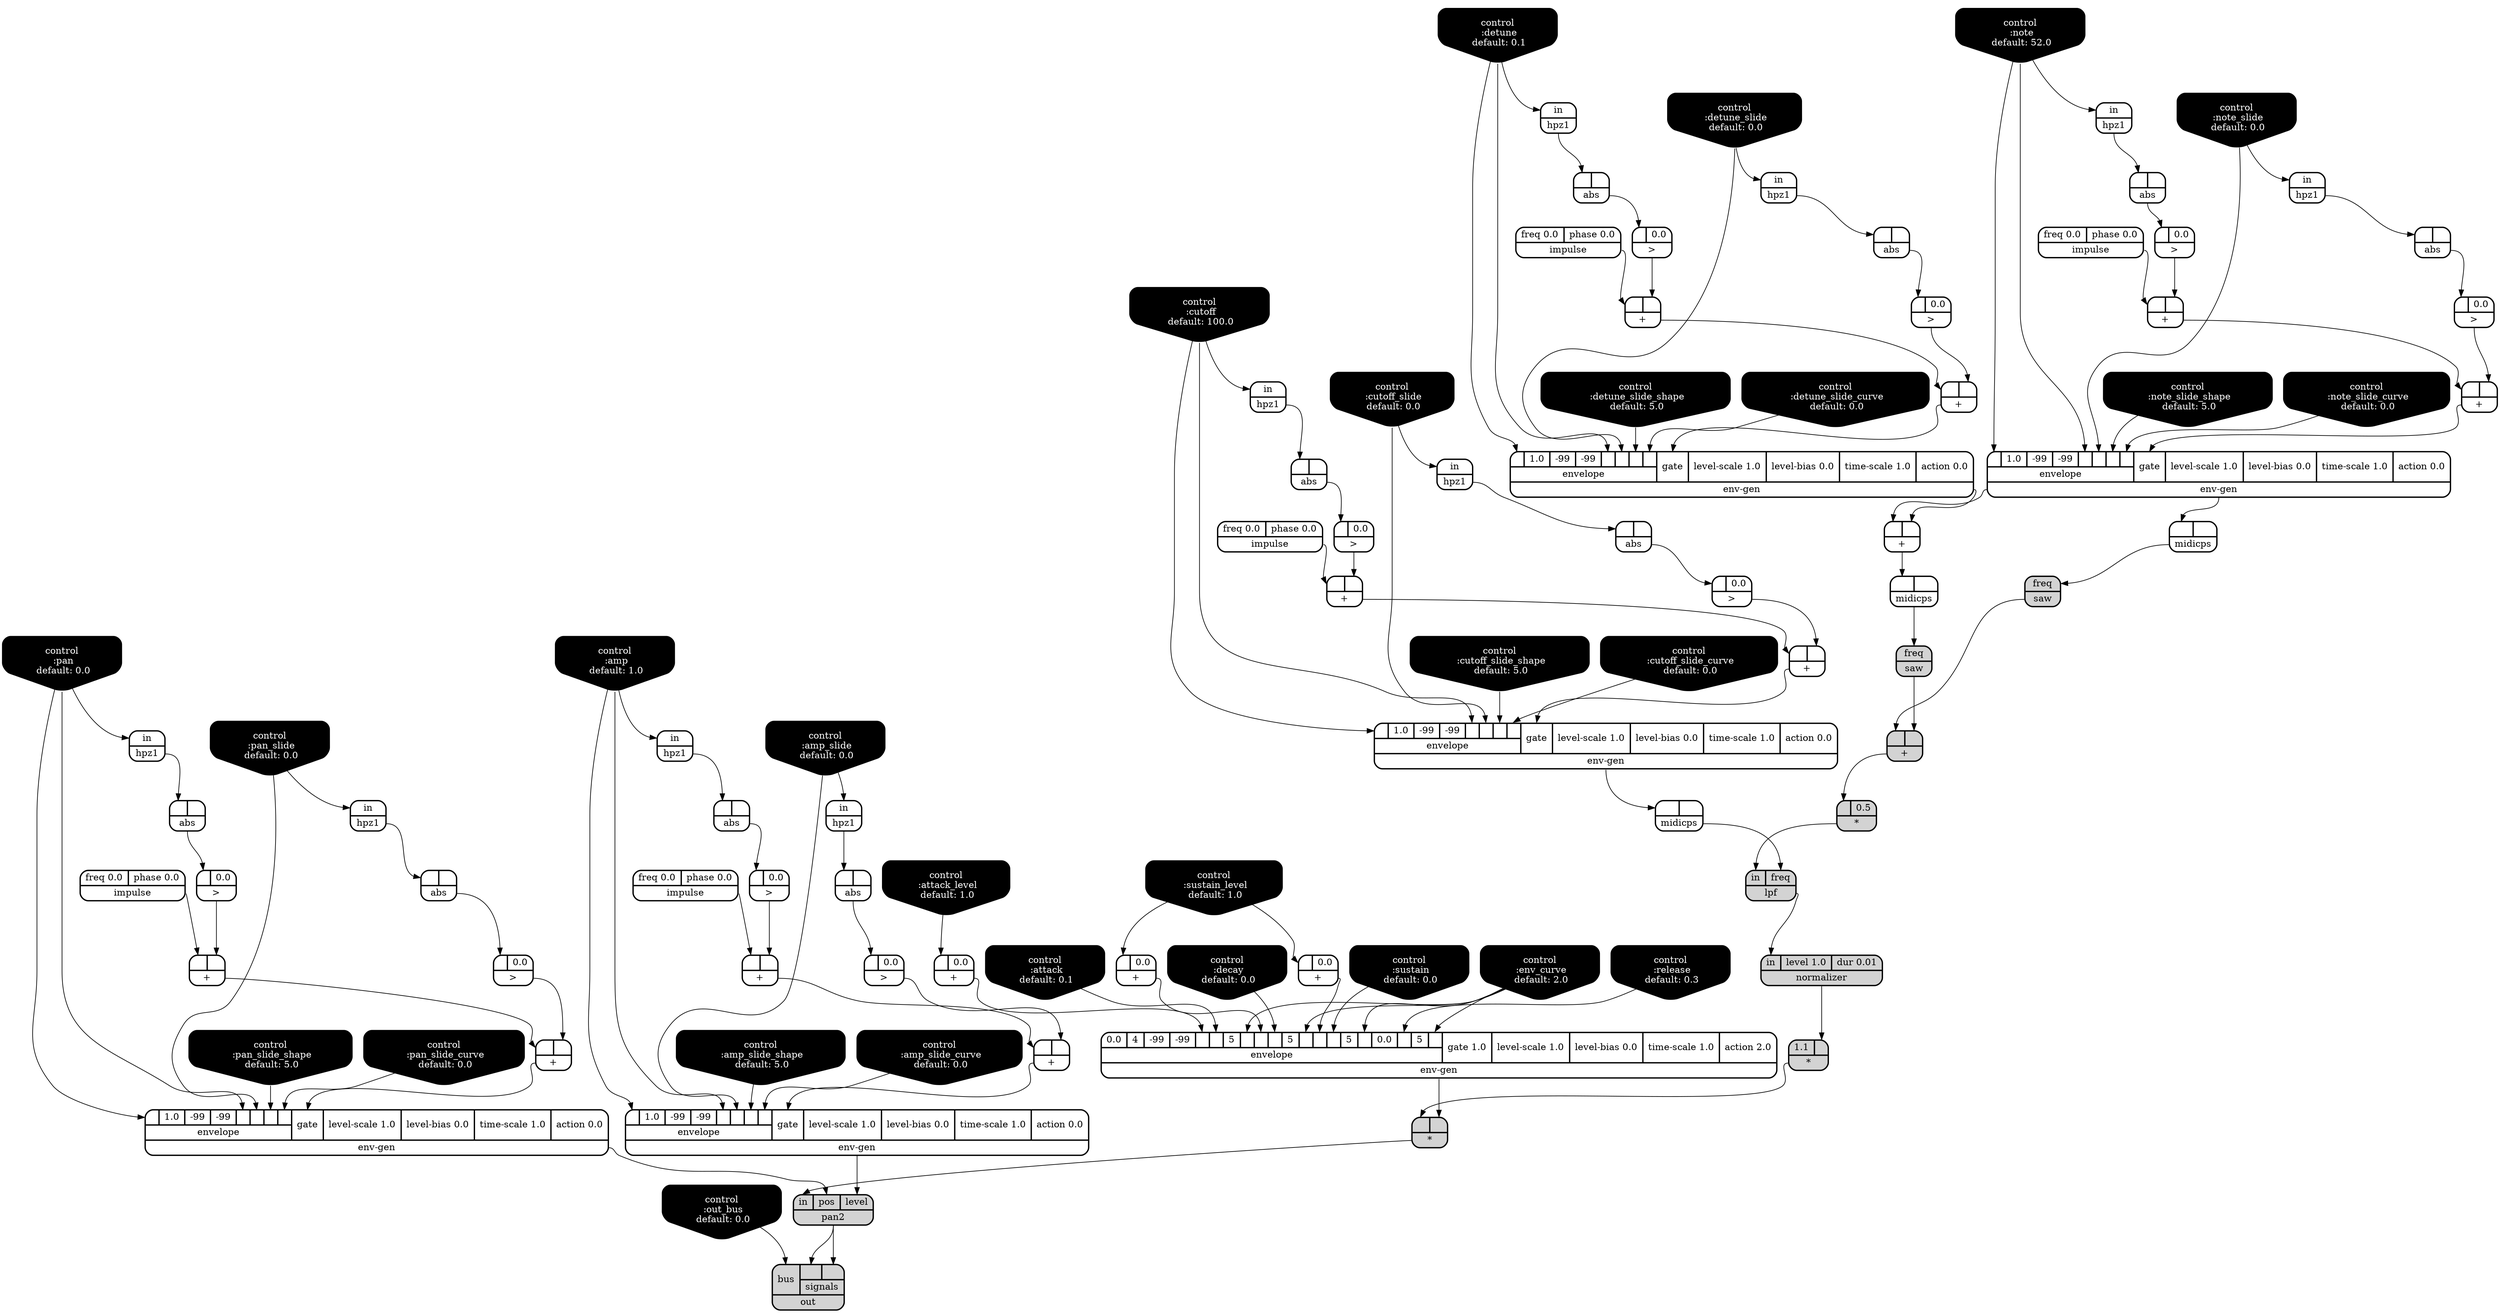 digraph synthdef {
59 [label = "{{ <a> |<b> 0.5} |<__UG_NAME__>* }" style="filled, bold, rounded"  shape=record rankdir=LR];
73 [label = "{{ <a> 1.1|<b> } |<__UG_NAME__>* }" style="filled, bold, rounded"  shape=record rankdir=LR];
78 [label = "{{ <a> |<b> } |<__UG_NAME__>* }" style="filled, bold, rounded"  shape=record rankdir=LR];
40 [label = "{{ <a> |<b> } |<__UG_NAME__>+ }" style="bold, rounded" shape=record rankdir=LR];
44 [label = "{{ <a> |<b> } |<__UG_NAME__>+ }" style="bold, rounded" shape=record rankdir=LR];
52 [label = "{{ <a> |<b> } |<__UG_NAME__>+ }" style="bold, rounded" shape=record rankdir=LR];
53 [label = "{{ <a> |<b> } |<__UG_NAME__>+ }" style="bold, rounded" shape=record rankdir=LR];
55 [label = "{{ <a> |<b> } |<__UG_NAME__>+ }" style="bold, rounded" shape=record rankdir=LR];
58 [label = "{{ <a> |<b> } |<__UG_NAME__>+ }" style="filled, bold, rounded"  shape=record rankdir=LR];
64 [label = "{{ <a> |<b> } |<__UG_NAME__>+ }" style="bold, rounded" shape=record rankdir=LR];
68 [label = "{{ <a> |<b> } |<__UG_NAME__>+ }" style="bold, rounded" shape=record rankdir=LR];
74 [label = "{{ <a> |<b> 0.0} |<__UG_NAME__>+ }" style="bold, rounded" shape=record rankdir=LR];
75 [label = "{{ <a> |<b> 0.0} |<__UG_NAME__>+ }" style="bold, rounded" shape=record rankdir=LR];
76 [label = "{{ <a> |<b> 0.0} |<__UG_NAME__>+ }" style="bold, rounded" shape=record rankdir=LR];
81 [label = "{{ <a> |<b> } |<__UG_NAME__>+ }" style="bold, rounded" shape=record rankdir=LR];
86 [label = "{{ <a> |<b> } |<__UG_NAME__>+ }" style="bold, rounded" shape=record rankdir=LR];
87 [label = "{{ <a> |<b> } |<__UG_NAME__>+ }" style="bold, rounded" shape=record rankdir=LR];
92 [label = "{{ <a> |<b> } |<__UG_NAME__>+ }" style="bold, rounded" shape=record rankdir=LR];
31 [label = "{{ <a> |<b> 0.0} |<__UG_NAME__>\> }" style="bold, rounded" shape=record rankdir=LR];
35 [label = "{{ <a> |<b> 0.0} |<__UG_NAME__>\> }" style="bold, rounded" shape=record rankdir=LR];
39 [label = "{{ <a> |<b> 0.0} |<__UG_NAME__>\> }" style="bold, rounded" shape=record rankdir=LR];
43 [label = "{{ <a> |<b> 0.0} |<__UG_NAME__>\> }" style="bold, rounded" shape=record rankdir=LR];
51 [label = "{{ <a> |<b> 0.0} |<__UG_NAME__>\> }" style="bold, rounded" shape=record rankdir=LR];
63 [label = "{{ <a> |<b> 0.0} |<__UG_NAME__>\> }" style="bold, rounded" shape=record rankdir=LR];
67 [label = "{{ <a> |<b> 0.0} |<__UG_NAME__>\> }" style="bold, rounded" shape=record rankdir=LR];
80 [label = "{{ <a> |<b> 0.0} |<__UG_NAME__>\> }" style="bold, rounded" shape=record rankdir=LR];
85 [label = "{{ <a> |<b> 0.0} |<__UG_NAME__>\> }" style="bold, rounded" shape=record rankdir=LR];
91 [label = "{{ <a> |<b> 0.0} |<__UG_NAME__>\> }" style="bold, rounded" shape=record rankdir=LR];
30 [label = "{{ <a> |<b> } |<__UG_NAME__>abs }" style="bold, rounded" shape=record rankdir=LR];
34 [label = "{{ <a> |<b> } |<__UG_NAME__>abs }" style="bold, rounded" shape=record rankdir=LR];
38 [label = "{{ <a> |<b> } |<__UG_NAME__>abs }" style="bold, rounded" shape=record rankdir=LR];
42 [label = "{{ <a> |<b> } |<__UG_NAME__>abs }" style="bold, rounded" shape=record rankdir=LR];
50 [label = "{{ <a> |<b> } |<__UG_NAME__>abs }" style="bold, rounded" shape=record rankdir=LR];
62 [label = "{{ <a> |<b> } |<__UG_NAME__>abs }" style="bold, rounded" shape=record rankdir=LR];
66 [label = "{{ <a> |<b> } |<__UG_NAME__>abs }" style="bold, rounded" shape=record rankdir=LR];
79 [label = "{{ <a> |<b> } |<__UG_NAME__>abs }" style="bold, rounded" shape=record rankdir=LR];
84 [label = "{{ <a> |<b> } |<__UG_NAME__>abs }" style="bold, rounded" shape=record rankdir=LR];
90 [label = "{{ <a> |<b> } |<__UG_NAME__>abs }" style="bold, rounded" shape=record rankdir=LR];
0 [label = "control
 :note
 default: 52.0" shape=invhouse style="rounded, filled, bold" fillcolor=black fontcolor=white ]; 
1 [label = "control
 :note_slide
 default: 0.0" shape=invhouse style="rounded, filled, bold" fillcolor=black fontcolor=white ]; 
2 [label = "control
 :note_slide_shape
 default: 5.0" shape=invhouse style="rounded, filled, bold" fillcolor=black fontcolor=white ]; 
3 [label = "control
 :note_slide_curve
 default: 0.0" shape=invhouse style="rounded, filled, bold" fillcolor=black fontcolor=white ]; 
4 [label = "control
 :amp
 default: 1.0" shape=invhouse style="rounded, filled, bold" fillcolor=black fontcolor=white ]; 
5 [label = "control
 :amp_slide
 default: 0.0" shape=invhouse style="rounded, filled, bold" fillcolor=black fontcolor=white ]; 
6 [label = "control
 :amp_slide_shape
 default: 5.0" shape=invhouse style="rounded, filled, bold" fillcolor=black fontcolor=white ]; 
7 [label = "control
 :amp_slide_curve
 default: 0.0" shape=invhouse style="rounded, filled, bold" fillcolor=black fontcolor=white ]; 
8 [label = "control
 :pan
 default: 0.0" shape=invhouse style="rounded, filled, bold" fillcolor=black fontcolor=white ]; 
9 [label = "control
 :pan_slide
 default: 0.0" shape=invhouse style="rounded, filled, bold" fillcolor=black fontcolor=white ]; 
10 [label = "control
 :pan_slide_shape
 default: 5.0" shape=invhouse style="rounded, filled, bold" fillcolor=black fontcolor=white ]; 
11 [label = "control
 :pan_slide_curve
 default: 0.0" shape=invhouse style="rounded, filled, bold" fillcolor=black fontcolor=white ]; 
12 [label = "control
 :attack
 default: 0.1" shape=invhouse style="rounded, filled, bold" fillcolor=black fontcolor=white ]; 
13 [label = "control
 :decay
 default: 0.0" shape=invhouse style="rounded, filled, bold" fillcolor=black fontcolor=white ]; 
14 [label = "control
 :sustain
 default: 0.0" shape=invhouse style="rounded, filled, bold" fillcolor=black fontcolor=white ]; 
15 [label = "control
 :release
 default: 0.3" shape=invhouse style="rounded, filled, bold" fillcolor=black fontcolor=white ]; 
16 [label = "control
 :attack_level
 default: 1.0" shape=invhouse style="rounded, filled, bold" fillcolor=black fontcolor=white ]; 
17 [label = "control
 :sustain_level
 default: 1.0" shape=invhouse style="rounded, filled, bold" fillcolor=black fontcolor=white ]; 
18 [label = "control
 :env_curve
 default: 2.0" shape=invhouse style="rounded, filled, bold" fillcolor=black fontcolor=white ]; 
19 [label = "control
 :cutoff
 default: 100.0" shape=invhouse style="rounded, filled, bold" fillcolor=black fontcolor=white ]; 
20 [label = "control
 :cutoff_slide
 default: 0.0" shape=invhouse style="rounded, filled, bold" fillcolor=black fontcolor=white ]; 
21 [label = "control
 :cutoff_slide_shape
 default: 5.0" shape=invhouse style="rounded, filled, bold" fillcolor=black fontcolor=white ]; 
22 [label = "control
 :cutoff_slide_curve
 default: 0.0" shape=invhouse style="rounded, filled, bold" fillcolor=black fontcolor=white ]; 
23 [label = "control
 :detune
 default: 0.1" shape=invhouse style="rounded, filled, bold" fillcolor=black fontcolor=white ]; 
24 [label = "control
 :detune_slide
 default: 0.0" shape=invhouse style="rounded, filled, bold" fillcolor=black fontcolor=white ]; 
25 [label = "control
 :detune_slide_shape
 default: 5.0" shape=invhouse style="rounded, filled, bold" fillcolor=black fontcolor=white ]; 
26 [label = "control
 :detune_slide_curve
 default: 0.0" shape=invhouse style="rounded, filled, bold" fillcolor=black fontcolor=white ]; 
27 [label = "control
 :out_bus
 default: 0.0" shape=invhouse style="rounded, filled, bold" fillcolor=black fontcolor=white ]; 
45 [label = "{{ {{<envelope___control___0>|1.0|-99|-99|<envelope___control___4>|<envelope___control___5>|<envelope___control___6>|<envelope___control___7>}|envelope}|<gate> gate|<level____scale> level-scale 1.0|<level____bias> level-bias 0.0|<time____scale> time-scale 1.0|<action> action 0.0} |<__UG_NAME__>env-gen }" style="bold, rounded" shape=record rankdir=LR];
54 [label = "{{ {{<envelope___control___0>|1.0|-99|-99|<envelope___control___4>|<envelope___control___5>|<envelope___control___6>|<envelope___control___7>}|envelope}|<gate> gate|<level____scale> level-scale 1.0|<level____bias> level-bias 0.0|<time____scale> time-scale 1.0|<action> action 0.0} |<__UG_NAME__>env-gen }" style="bold, rounded" shape=record rankdir=LR];
69 [label = "{{ {{<envelope___control___0>|1.0|-99|-99|<envelope___control___4>|<envelope___control___5>|<envelope___control___6>|<envelope___control___7>}|envelope}|<gate> gate|<level____scale> level-scale 1.0|<level____bias> level-bias 0.0|<time____scale> time-scale 1.0|<action> action 0.0} |<__UG_NAME__>env-gen }" style="bold, rounded" shape=record rankdir=LR];
77 [label = "{{ {{0.0|4|-99|-99|<envelope___binary____op____u____gen___4>|<envelope___control___5>|5|<envelope___control___7>|<envelope___binary____op____u____gen___8>|<envelope___control___9>|5|<envelope___control___11>|<envelope___binary____op____u____gen___12>|<envelope___control___13>|5|<envelope___control___15>|0.0|<envelope___control___17>|5|<envelope___control___19>}|envelope}|<gate> gate 1.0|<level____scale> level-scale 1.0|<level____bias> level-bias 0.0|<time____scale> time-scale 1.0|<action> action 2.0} |<__UG_NAME__>env-gen }" style="bold, rounded" shape=record rankdir=LR];
88 [label = "{{ {{<envelope___control___0>|1.0|-99|-99|<envelope___control___4>|<envelope___control___5>|<envelope___control___6>|<envelope___control___7>}|envelope}|<gate> gate|<level____scale> level-scale 1.0|<level____bias> level-bias 0.0|<time____scale> time-scale 1.0|<action> action 0.0} |<__UG_NAME__>env-gen }" style="bold, rounded" shape=record rankdir=LR];
93 [label = "{{ {{<envelope___control___0>|1.0|-99|-99|<envelope___control___4>|<envelope___control___5>|<envelope___control___6>|<envelope___control___7>}|envelope}|<gate> gate|<level____scale> level-scale 1.0|<level____bias> level-bias 0.0|<time____scale> time-scale 1.0|<action> action 0.0} |<__UG_NAME__>env-gen }" style="bold, rounded" shape=record rankdir=LR];
28 [label = "{{ <in> in} |<__UG_NAME__>hpz1 }" style="bold, rounded" shape=record rankdir=LR];
29 [label = "{{ <in> in} |<__UG_NAME__>hpz1 }" style="bold, rounded" shape=record rankdir=LR];
33 [label = "{{ <in> in} |<__UG_NAME__>hpz1 }" style="bold, rounded" shape=record rankdir=LR];
37 [label = "{{ <in> in} |<__UG_NAME__>hpz1 }" style="bold, rounded" shape=record rankdir=LR];
41 [label = "{{ <in> in} |<__UG_NAME__>hpz1 }" style="bold, rounded" shape=record rankdir=LR];
49 [label = "{{ <in> in} |<__UG_NAME__>hpz1 }" style="bold, rounded" shape=record rankdir=LR];
61 [label = "{{ <in> in} |<__UG_NAME__>hpz1 }" style="bold, rounded" shape=record rankdir=LR];
65 [label = "{{ <in> in} |<__UG_NAME__>hpz1 }" style="bold, rounded" shape=record rankdir=LR];
83 [label = "{{ <in> in} |<__UG_NAME__>hpz1 }" style="bold, rounded" shape=record rankdir=LR];
89 [label = "{{ <in> in} |<__UG_NAME__>hpz1 }" style="bold, rounded" shape=record rankdir=LR];
32 [label = "{{ <freq> freq 0.0|<phase> phase 0.0} |<__UG_NAME__>impulse }" style="bold, rounded" shape=record rankdir=LR];
36 [label = "{{ <freq> freq 0.0|<phase> phase 0.0} |<__UG_NAME__>impulse }" style="bold, rounded" shape=record rankdir=LR];
48 [label = "{{ <freq> freq 0.0|<phase> phase 0.0} |<__UG_NAME__>impulse }" style="bold, rounded" shape=record rankdir=LR];
60 [label = "{{ <freq> freq 0.0|<phase> phase 0.0} |<__UG_NAME__>impulse }" style="bold, rounded" shape=record rankdir=LR];
82 [label = "{{ <freq> freq 0.0|<phase> phase 0.0} |<__UG_NAME__>impulse }" style="bold, rounded" shape=record rankdir=LR];
71 [label = "{{ <in> in|<freq> freq} |<__UG_NAME__>lpf }" style="filled, bold, rounded"  shape=record rankdir=LR];
46 [label = "{{ <a> |<b> } |<__UG_NAME__>midicps }" style="bold, rounded" shape=record rankdir=LR];
56 [label = "{{ <a> |<b> } |<__UG_NAME__>midicps }" style="bold, rounded" shape=record rankdir=LR];
70 [label = "{{ <a> |<b> } |<__UG_NAME__>midicps }" style="bold, rounded" shape=record rankdir=LR];
72 [label = "{{ <in> in|<level> level 1.0|<dur> dur 0.01} |<__UG_NAME__>normalizer }" style="filled, bold, rounded"  shape=record rankdir=LR];
95 [label = "{{ <bus> bus|{{<signals___pan2___0>|<signals___pan2___1>}|signals}} |<__UG_NAME__>out }" style="filled, bold, rounded"  shape=record rankdir=LR];
94 [label = "{{ <in> in|<pos> pos|<level> level} |<__UG_NAME__>pan2 }" style="filled, bold, rounded"  shape=record rankdir=LR];
47 [label = "{{ <freq> freq} |<__UG_NAME__>saw }" style="filled, bold, rounded"  shape=record rankdir=LR];
57 [label = "{{ <freq> freq} |<__UG_NAME__>saw }" style="filled, bold, rounded"  shape=record rankdir=LR];

58:__UG_NAME__ -> 59:a ;
72:__UG_NAME__ -> 73:b ;
77:__UG_NAME__ -> 78:b ;
73:__UG_NAME__ -> 78:a ;
39:__UG_NAME__ -> 40:b ;
36:__UG_NAME__ -> 40:a ;
43:__UG_NAME__ -> 44:b ;
40:__UG_NAME__ -> 44:a ;
51:__UG_NAME__ -> 52:b ;
48:__UG_NAME__ -> 52:a ;
35:__UG_NAME__ -> 53:b ;
52:__UG_NAME__ -> 53:a ;
54:__UG_NAME__ -> 55:b ;
45:__UG_NAME__ -> 55:a ;
57:__UG_NAME__ -> 58:b ;
47:__UG_NAME__ -> 58:a ;
63:__UG_NAME__ -> 64:b ;
60:__UG_NAME__ -> 64:a ;
67:__UG_NAME__ -> 68:b ;
64:__UG_NAME__ -> 68:a ;
16:__UG_NAME__ -> 74:a ;
17:__UG_NAME__ -> 75:a ;
17:__UG_NAME__ -> 76:a ;
80:__UG_NAME__ -> 81:b ;
32:__UG_NAME__ -> 81:a ;
85:__UG_NAME__ -> 86:b ;
82:__UG_NAME__ -> 86:a ;
31:__UG_NAME__ -> 87:b ;
86:__UG_NAME__ -> 87:a ;
91:__UG_NAME__ -> 92:b ;
81:__UG_NAME__ -> 92:a ;
30:__UG_NAME__ -> 31:a ;
34:__UG_NAME__ -> 35:a ;
38:__UG_NAME__ -> 39:a ;
42:__UG_NAME__ -> 43:a ;
50:__UG_NAME__ -> 51:a ;
62:__UG_NAME__ -> 63:a ;
66:__UG_NAME__ -> 67:a ;
79:__UG_NAME__ -> 80:a ;
84:__UG_NAME__ -> 85:a ;
90:__UG_NAME__ -> 91:a ;
29:__UG_NAME__ -> 30:a ;
33:__UG_NAME__ -> 34:a ;
37:__UG_NAME__ -> 38:a ;
41:__UG_NAME__ -> 42:a ;
49:__UG_NAME__ -> 50:a ;
61:__UG_NAME__ -> 62:a ;
65:__UG_NAME__ -> 66:a ;
28:__UG_NAME__ -> 79:a ;
83:__UG_NAME__ -> 84:a ;
89:__UG_NAME__ -> 90:a ;
44:__UG_NAME__ -> 45:gate ;
0:__UG_NAME__ -> 45:envelope___control___0 ;
0:__UG_NAME__ -> 45:envelope___control___4 ;
1:__UG_NAME__ -> 45:envelope___control___5 ;
2:__UG_NAME__ -> 45:envelope___control___6 ;
3:__UG_NAME__ -> 45:envelope___control___7 ;
53:__UG_NAME__ -> 54:gate ;
23:__UG_NAME__ -> 54:envelope___control___0 ;
23:__UG_NAME__ -> 54:envelope___control___4 ;
24:__UG_NAME__ -> 54:envelope___control___5 ;
25:__UG_NAME__ -> 54:envelope___control___6 ;
26:__UG_NAME__ -> 54:envelope___control___7 ;
68:__UG_NAME__ -> 69:gate ;
19:__UG_NAME__ -> 69:envelope___control___0 ;
19:__UG_NAME__ -> 69:envelope___control___4 ;
20:__UG_NAME__ -> 69:envelope___control___5 ;
21:__UG_NAME__ -> 69:envelope___control___6 ;
22:__UG_NAME__ -> 69:envelope___control___7 ;
74:__UG_NAME__ -> 77:envelope___binary____op____u____gen___4 ;
12:__UG_NAME__ -> 77:envelope___control___5 ;
18:__UG_NAME__ -> 77:envelope___control___7 ;
75:__UG_NAME__ -> 77:envelope___binary____op____u____gen___8 ;
13:__UG_NAME__ -> 77:envelope___control___9 ;
18:__UG_NAME__ -> 77:envelope___control___11 ;
76:__UG_NAME__ -> 77:envelope___binary____op____u____gen___12 ;
14:__UG_NAME__ -> 77:envelope___control___13 ;
18:__UG_NAME__ -> 77:envelope___control___15 ;
15:__UG_NAME__ -> 77:envelope___control___17 ;
18:__UG_NAME__ -> 77:envelope___control___19 ;
87:__UG_NAME__ -> 88:gate ;
8:__UG_NAME__ -> 88:envelope___control___0 ;
8:__UG_NAME__ -> 88:envelope___control___4 ;
9:__UG_NAME__ -> 88:envelope___control___5 ;
10:__UG_NAME__ -> 88:envelope___control___6 ;
11:__UG_NAME__ -> 88:envelope___control___7 ;
92:__UG_NAME__ -> 93:gate ;
4:__UG_NAME__ -> 93:envelope___control___0 ;
4:__UG_NAME__ -> 93:envelope___control___4 ;
5:__UG_NAME__ -> 93:envelope___control___5 ;
6:__UG_NAME__ -> 93:envelope___control___6 ;
7:__UG_NAME__ -> 93:envelope___control___7 ;
4:__UG_NAME__ -> 28:in ;
9:__UG_NAME__ -> 29:in ;
24:__UG_NAME__ -> 33:in ;
0:__UG_NAME__ -> 37:in ;
1:__UG_NAME__ -> 41:in ;
23:__UG_NAME__ -> 49:in ;
19:__UG_NAME__ -> 61:in ;
20:__UG_NAME__ -> 65:in ;
8:__UG_NAME__ -> 83:in ;
5:__UG_NAME__ -> 89:in ;
70:__UG_NAME__ -> 71:freq ;
59:__UG_NAME__ -> 71:in ;
45:__UG_NAME__ -> 46:a ;
55:__UG_NAME__ -> 56:a ;
69:__UG_NAME__ -> 70:a ;
71:__UG_NAME__ -> 72:in ;
94:__UG_NAME__ -> 95:signals___pan2___0 ;
94:__UG_NAME__ -> 95:signals___pan2___1 ;
27:__UG_NAME__ -> 95:bus ;
93:__UG_NAME__ -> 94:level ;
88:__UG_NAME__ -> 94:pos ;
78:__UG_NAME__ -> 94:in ;
46:__UG_NAME__ -> 47:freq ;
56:__UG_NAME__ -> 57:freq ;

}